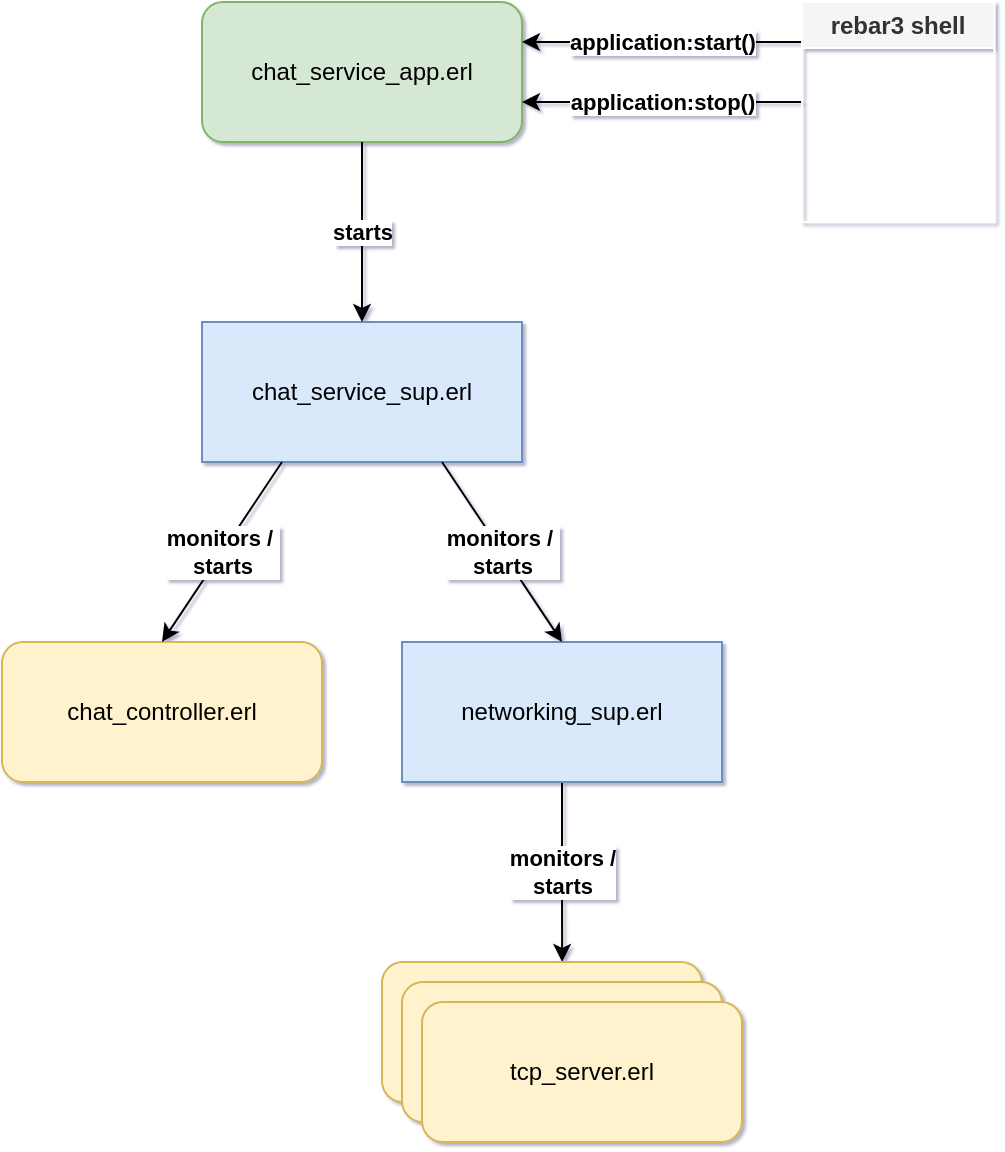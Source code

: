 <mxfile version="20.8.16" type="github">
  <diagram name="Page-1" id="DX3c21mfX71W0y9h3Ioc">
    <mxGraphModel dx="794" dy="1155" grid="1" gridSize="10" guides="1" tooltips="1" connect="1" arrows="1" fold="1" page="1" pageScale="1" pageWidth="850" pageHeight="1100" background="#FFFFFF" math="0" shadow="1">
      <root>
        <mxCell id="0" />
        <mxCell id="1" parent="0" />
        <mxCell id="zZHkfvfWyeacYr9jaNQ6-1" value="chat_service_app.erl" style="rounded=1;whiteSpace=wrap;html=1;fillColor=#d5e8d4;strokeColor=#82b366;" parent="1" vertex="1">
          <mxGeometry x="320" y="40" width="160" height="70" as="geometry" />
        </mxCell>
        <mxCell id="zZHkfvfWyeacYr9jaNQ6-2" value="chat_service_sup.erl" style="rounded=0;whiteSpace=wrap;html=1;fillColor=#dae8fc;strokeColor=#6c8ebf;" parent="1" vertex="1">
          <mxGeometry x="320" y="200" width="160" height="70" as="geometry" />
        </mxCell>
        <mxCell id="zZHkfvfWyeacYr9jaNQ6-6" value="starts" style="endArrow=classic;html=1;rounded=0;entryX=0.5;entryY=0;entryDx=0;entryDy=0;exitX=0.5;exitY=1;exitDx=0;exitDy=0;fillColor=#f5f5f5;strokeColor=#000000;labelBackgroundColor=default;fontColor=default;fontStyle=1;" parent="1" source="zZHkfvfWyeacYr9jaNQ6-1" target="zZHkfvfWyeacYr9jaNQ6-2" edge="1">
          <mxGeometry width="50" height="50" relative="1" as="geometry">
            <mxPoint x="360" y="140" as="sourcePoint" />
            <mxPoint x="400" y="110" as="targetPoint" />
          </mxGeometry>
        </mxCell>
        <mxCell id="zZHkfvfWyeacYr9jaNQ6-7" value="application:start()" style="endArrow=classic;html=1;rounded=0;fillColor=#f5f5f5;strokeColor=#000000;labelBackgroundColor=default;fontColor=default;fontStyle=1;" parent="1" edge="1">
          <mxGeometry width="50" height="50" relative="1" as="geometry">
            <mxPoint x="620" y="60" as="sourcePoint" />
            <mxPoint x="480" y="60" as="targetPoint" />
          </mxGeometry>
        </mxCell>
        <mxCell id="zZHkfvfWyeacYr9jaNQ6-8" value="application:stop()" style="endArrow=classic;html=1;rounded=0;fillColor=#f5f5f5;strokeColor=#000000;labelBackgroundColor=default;fontColor=default;fontStyle=1;" parent="1" edge="1">
          <mxGeometry width="50" height="50" relative="1" as="geometry">
            <mxPoint x="620" y="90" as="sourcePoint" />
            <mxPoint x="480" y="90" as="targetPoint" />
          </mxGeometry>
        </mxCell>
        <mxCell id="zZHkfvfWyeacYr9jaNQ6-22" value="monitors /&lt;br&gt;starts" style="edgeStyle=orthogonalEdgeStyle;rounded=0;orthogonalLoop=1;jettySize=auto;html=1;entryX=0.563;entryY=0;entryDx=0;entryDy=0;entryPerimeter=0;fillColor=#f5f5f5;strokeColor=#000000;labelBackgroundColor=default;fontColor=default;fontStyle=1;" parent="1" source="zZHkfvfWyeacYr9jaNQ6-11" target="zZHkfvfWyeacYr9jaNQ6-18" edge="1">
          <mxGeometry relative="1" as="geometry" />
        </mxCell>
        <mxCell id="zZHkfvfWyeacYr9jaNQ6-11" value="networking_sup.erl" style="rounded=0;whiteSpace=wrap;html=1;fillColor=#dae8fc;strokeColor=#6c8ebf;" parent="1" vertex="1">
          <mxGeometry x="420" y="360" width="160" height="70" as="geometry" />
        </mxCell>
        <mxCell id="zZHkfvfWyeacYr9jaNQ6-12" value="chat_controller.erl" style="rounded=1;whiteSpace=wrap;html=1;fillColor=#fff2cc;strokeColor=#d6b656;" parent="1" vertex="1">
          <mxGeometry x="220" y="360" width="160" height="70" as="geometry" />
        </mxCell>
        <mxCell id="zZHkfvfWyeacYr9jaNQ6-14" value="monitors /&amp;nbsp;&lt;br&gt;starts" style="endArrow=classic;html=1;rounded=0;exitX=0.25;exitY=1;exitDx=0;exitDy=0;entryX=0.5;entryY=0;entryDx=0;entryDy=0;labelBackgroundColor=default;fontColor=default;strokeColor=#000000;fontStyle=1;" parent="1" source="zZHkfvfWyeacYr9jaNQ6-2" target="zZHkfvfWyeacYr9jaNQ6-12" edge="1">
          <mxGeometry width="50" height="50" relative="1" as="geometry">
            <mxPoint x="400" y="540" as="sourcePoint" />
            <mxPoint x="450" y="490" as="targetPoint" />
          </mxGeometry>
        </mxCell>
        <mxCell id="zZHkfvfWyeacYr9jaNQ6-15" value="monitors /&amp;nbsp;&lt;br&gt;starts" style="endArrow=classic;html=1;rounded=0;exitX=0.75;exitY=1;exitDx=0;exitDy=0;entryX=0.5;entryY=0;entryDx=0;entryDy=0;fillColor=#f5f5f5;strokeColor=#000000;labelBackgroundColor=default;fontColor=default;fontStyle=1;" parent="1" source="zZHkfvfWyeacYr9jaNQ6-2" target="zZHkfvfWyeacYr9jaNQ6-11" edge="1">
          <mxGeometry width="50" height="50" relative="1" as="geometry">
            <mxPoint x="370" y="280" as="sourcePoint" />
            <mxPoint x="310" y="370" as="targetPoint" />
          </mxGeometry>
        </mxCell>
        <mxCell id="zZHkfvfWyeacYr9jaNQ6-18" value="tcp_server.erl" style="rounded=1;whiteSpace=wrap;html=1;fillColor=#fff2cc;strokeColor=#d6b656;" parent="1" vertex="1">
          <mxGeometry x="410" y="520" width="160" height="70" as="geometry" />
        </mxCell>
        <mxCell id="zZHkfvfWyeacYr9jaNQ6-20" value="tcp_server.erl" style="rounded=1;whiteSpace=wrap;html=1;fillColor=#fff2cc;strokeColor=#d6b656;" parent="1" vertex="1">
          <mxGeometry x="420" y="530" width="160" height="70" as="geometry" />
        </mxCell>
        <mxCell id="zZHkfvfWyeacYr9jaNQ6-21" value="tcp_server.erl" style="rounded=1;whiteSpace=wrap;html=1;fillColor=#fff2cc;strokeColor=#d6b656;" parent="1" vertex="1">
          <mxGeometry x="430" y="540" width="160" height="70" as="geometry" />
        </mxCell>
        <mxCell id="zZHkfvfWyeacYr9jaNQ6-24" value="rebar3 shell" style="swimlane;whiteSpace=wrap;html=1;fillColor=#f5f5f5;strokeColor=#FFFFFF;glass=0;fontColor=#333333;" parent="1" vertex="1">
          <mxGeometry x="620" y="40" width="96.25" height="110" as="geometry" />
        </mxCell>
      </root>
    </mxGraphModel>
  </diagram>
</mxfile>
